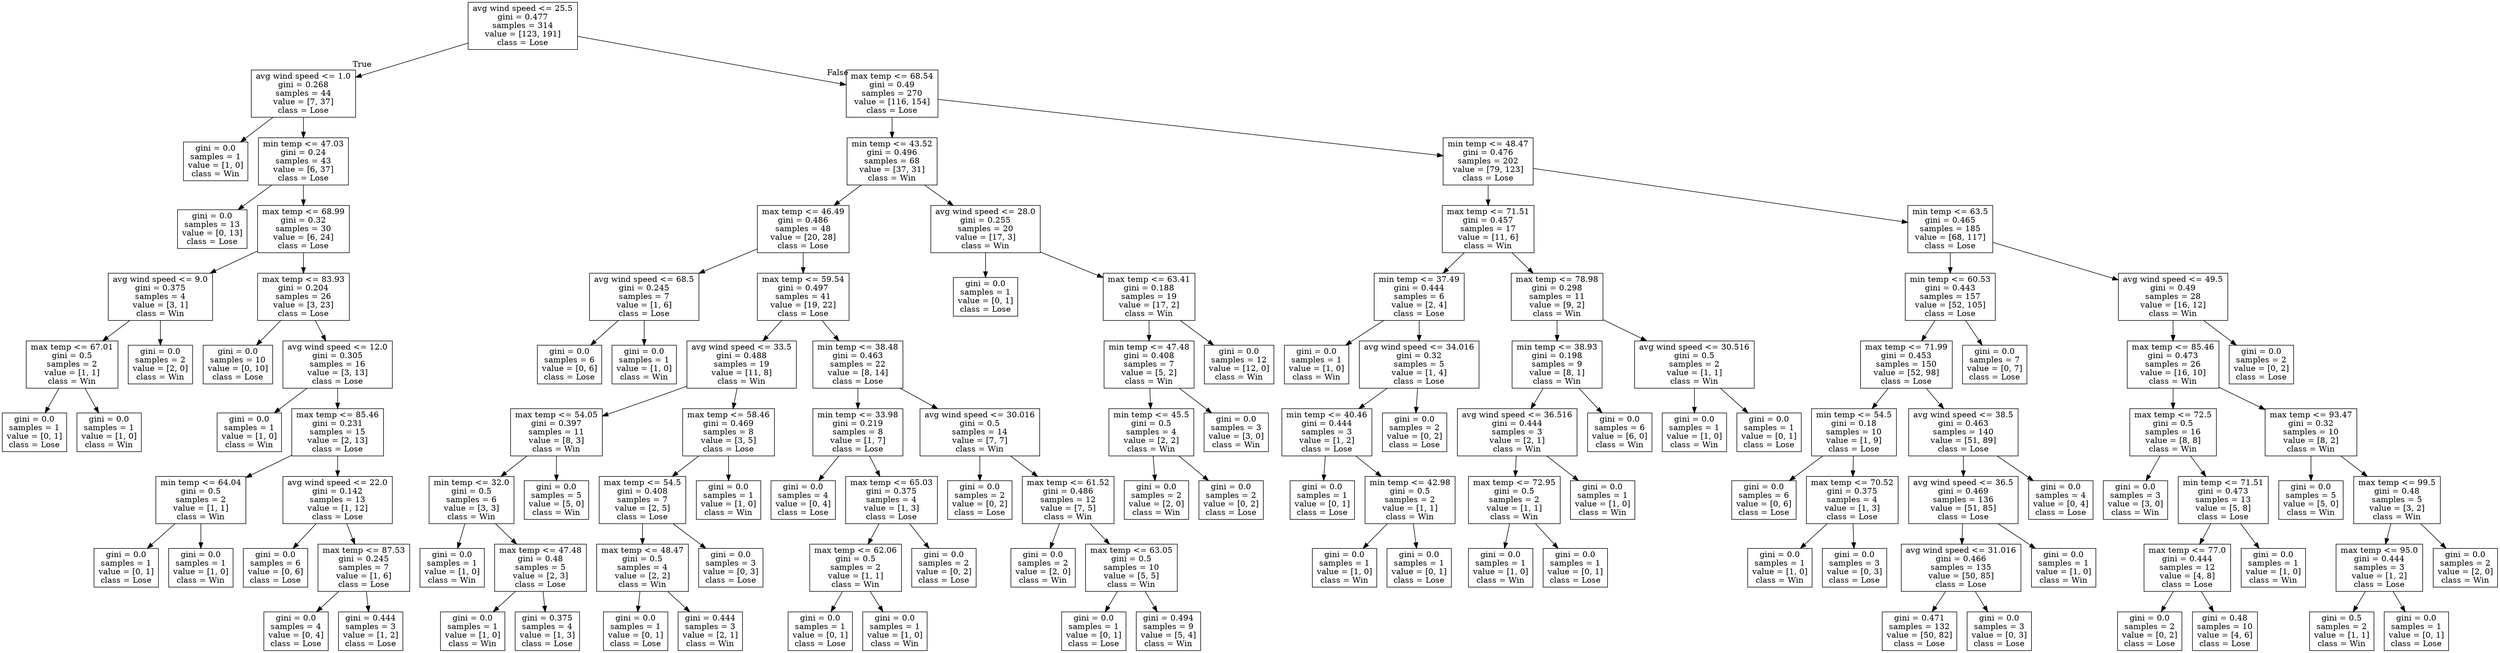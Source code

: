 digraph Tree {
node [shape=box] ;
0 [label="avg wind speed <= 25.5\ngini = 0.477\nsamples = 314\nvalue = [123, 191]\nclass = Lose"] ;
1 [label="avg wind speed <= 1.0\ngini = 0.268\nsamples = 44\nvalue = [7, 37]\nclass = Lose"] ;
0 -> 1 [labeldistance=2.5, labelangle=45, headlabel="True"] ;
2 [label="gini = 0.0\nsamples = 1\nvalue = [1, 0]\nclass = Win"] ;
1 -> 2 ;
3 [label="min temp <= 47.03\ngini = 0.24\nsamples = 43\nvalue = [6, 37]\nclass = Lose"] ;
1 -> 3 ;
4 [label="gini = 0.0\nsamples = 13\nvalue = [0, 13]\nclass = Lose"] ;
3 -> 4 ;
5 [label="max temp <= 68.99\ngini = 0.32\nsamples = 30\nvalue = [6, 24]\nclass = Lose"] ;
3 -> 5 ;
6 [label="avg wind speed <= 9.0\ngini = 0.375\nsamples = 4\nvalue = [3, 1]\nclass = Win"] ;
5 -> 6 ;
7 [label="max temp <= 67.01\ngini = 0.5\nsamples = 2\nvalue = [1, 1]\nclass = Win"] ;
6 -> 7 ;
8 [label="gini = 0.0\nsamples = 1\nvalue = [0, 1]\nclass = Lose"] ;
7 -> 8 ;
9 [label="gini = 0.0\nsamples = 1\nvalue = [1, 0]\nclass = Win"] ;
7 -> 9 ;
10 [label="gini = 0.0\nsamples = 2\nvalue = [2, 0]\nclass = Win"] ;
6 -> 10 ;
11 [label="max temp <= 83.93\ngini = 0.204\nsamples = 26\nvalue = [3, 23]\nclass = Lose"] ;
5 -> 11 ;
12 [label="gini = 0.0\nsamples = 10\nvalue = [0, 10]\nclass = Lose"] ;
11 -> 12 ;
13 [label="avg wind speed <= 12.0\ngini = 0.305\nsamples = 16\nvalue = [3, 13]\nclass = Lose"] ;
11 -> 13 ;
14 [label="gini = 0.0\nsamples = 1\nvalue = [1, 0]\nclass = Win"] ;
13 -> 14 ;
15 [label="max temp <= 85.46\ngini = 0.231\nsamples = 15\nvalue = [2, 13]\nclass = Lose"] ;
13 -> 15 ;
16 [label="min temp <= 64.04\ngini = 0.5\nsamples = 2\nvalue = [1, 1]\nclass = Win"] ;
15 -> 16 ;
17 [label="gini = 0.0\nsamples = 1\nvalue = [0, 1]\nclass = Lose"] ;
16 -> 17 ;
18 [label="gini = 0.0\nsamples = 1\nvalue = [1, 0]\nclass = Win"] ;
16 -> 18 ;
19 [label="avg wind speed <= 22.0\ngini = 0.142\nsamples = 13\nvalue = [1, 12]\nclass = Lose"] ;
15 -> 19 ;
20 [label="gini = 0.0\nsamples = 6\nvalue = [0, 6]\nclass = Lose"] ;
19 -> 20 ;
21 [label="max temp <= 87.53\ngini = 0.245\nsamples = 7\nvalue = [1, 6]\nclass = Lose"] ;
19 -> 21 ;
22 [label="gini = 0.0\nsamples = 4\nvalue = [0, 4]\nclass = Lose"] ;
21 -> 22 ;
23 [label="gini = 0.444\nsamples = 3\nvalue = [1, 2]\nclass = Lose"] ;
21 -> 23 ;
24 [label="max temp <= 68.54\ngini = 0.49\nsamples = 270\nvalue = [116, 154]\nclass = Lose"] ;
0 -> 24 [labeldistance=2.5, labelangle=-45, headlabel="False"] ;
25 [label="min temp <= 43.52\ngini = 0.496\nsamples = 68\nvalue = [37, 31]\nclass = Win"] ;
24 -> 25 ;
26 [label="max temp <= 46.49\ngini = 0.486\nsamples = 48\nvalue = [20, 28]\nclass = Lose"] ;
25 -> 26 ;
27 [label="avg wind speed <= 68.5\ngini = 0.245\nsamples = 7\nvalue = [1, 6]\nclass = Lose"] ;
26 -> 27 ;
28 [label="gini = 0.0\nsamples = 6\nvalue = [0, 6]\nclass = Lose"] ;
27 -> 28 ;
29 [label="gini = 0.0\nsamples = 1\nvalue = [1, 0]\nclass = Win"] ;
27 -> 29 ;
30 [label="max temp <= 59.54\ngini = 0.497\nsamples = 41\nvalue = [19, 22]\nclass = Lose"] ;
26 -> 30 ;
31 [label="avg wind speed <= 33.5\ngini = 0.488\nsamples = 19\nvalue = [11, 8]\nclass = Win"] ;
30 -> 31 ;
32 [label="max temp <= 54.05\ngini = 0.397\nsamples = 11\nvalue = [8, 3]\nclass = Win"] ;
31 -> 32 ;
33 [label="min temp <= 32.0\ngini = 0.5\nsamples = 6\nvalue = [3, 3]\nclass = Win"] ;
32 -> 33 ;
34 [label="gini = 0.0\nsamples = 1\nvalue = [1, 0]\nclass = Win"] ;
33 -> 34 ;
35 [label="max temp <= 47.48\ngini = 0.48\nsamples = 5\nvalue = [2, 3]\nclass = Lose"] ;
33 -> 35 ;
36 [label="gini = 0.0\nsamples = 1\nvalue = [1, 0]\nclass = Win"] ;
35 -> 36 ;
37 [label="gini = 0.375\nsamples = 4\nvalue = [1, 3]\nclass = Lose"] ;
35 -> 37 ;
38 [label="gini = 0.0\nsamples = 5\nvalue = [5, 0]\nclass = Win"] ;
32 -> 38 ;
39 [label="max temp <= 58.46\ngini = 0.469\nsamples = 8\nvalue = [3, 5]\nclass = Lose"] ;
31 -> 39 ;
40 [label="max temp <= 54.5\ngini = 0.408\nsamples = 7\nvalue = [2, 5]\nclass = Lose"] ;
39 -> 40 ;
41 [label="max temp <= 48.47\ngini = 0.5\nsamples = 4\nvalue = [2, 2]\nclass = Win"] ;
40 -> 41 ;
42 [label="gini = 0.0\nsamples = 1\nvalue = [0, 1]\nclass = Lose"] ;
41 -> 42 ;
43 [label="gini = 0.444\nsamples = 3\nvalue = [2, 1]\nclass = Win"] ;
41 -> 43 ;
44 [label="gini = 0.0\nsamples = 3\nvalue = [0, 3]\nclass = Lose"] ;
40 -> 44 ;
45 [label="gini = 0.0\nsamples = 1\nvalue = [1, 0]\nclass = Win"] ;
39 -> 45 ;
46 [label="min temp <= 38.48\ngini = 0.463\nsamples = 22\nvalue = [8, 14]\nclass = Lose"] ;
30 -> 46 ;
47 [label="min temp <= 33.98\ngini = 0.219\nsamples = 8\nvalue = [1, 7]\nclass = Lose"] ;
46 -> 47 ;
48 [label="gini = 0.0\nsamples = 4\nvalue = [0, 4]\nclass = Lose"] ;
47 -> 48 ;
49 [label="max temp <= 65.03\ngini = 0.375\nsamples = 4\nvalue = [1, 3]\nclass = Lose"] ;
47 -> 49 ;
50 [label="max temp <= 62.06\ngini = 0.5\nsamples = 2\nvalue = [1, 1]\nclass = Win"] ;
49 -> 50 ;
51 [label="gini = 0.0\nsamples = 1\nvalue = [0, 1]\nclass = Lose"] ;
50 -> 51 ;
52 [label="gini = 0.0\nsamples = 1\nvalue = [1, 0]\nclass = Win"] ;
50 -> 52 ;
53 [label="gini = 0.0\nsamples = 2\nvalue = [0, 2]\nclass = Lose"] ;
49 -> 53 ;
54 [label="avg wind speed <= 30.016\ngini = 0.5\nsamples = 14\nvalue = [7, 7]\nclass = Win"] ;
46 -> 54 ;
55 [label="gini = 0.0\nsamples = 2\nvalue = [0, 2]\nclass = Lose"] ;
54 -> 55 ;
56 [label="max temp <= 61.52\ngini = 0.486\nsamples = 12\nvalue = [7, 5]\nclass = Win"] ;
54 -> 56 ;
57 [label="gini = 0.0\nsamples = 2\nvalue = [2, 0]\nclass = Win"] ;
56 -> 57 ;
58 [label="max temp <= 63.05\ngini = 0.5\nsamples = 10\nvalue = [5, 5]\nclass = Win"] ;
56 -> 58 ;
59 [label="gini = 0.0\nsamples = 1\nvalue = [0, 1]\nclass = Lose"] ;
58 -> 59 ;
60 [label="gini = 0.494\nsamples = 9\nvalue = [5, 4]\nclass = Win"] ;
58 -> 60 ;
61 [label="avg wind speed <= 28.0\ngini = 0.255\nsamples = 20\nvalue = [17, 3]\nclass = Win"] ;
25 -> 61 ;
62 [label="gini = 0.0\nsamples = 1\nvalue = [0, 1]\nclass = Lose"] ;
61 -> 62 ;
63 [label="max temp <= 63.41\ngini = 0.188\nsamples = 19\nvalue = [17, 2]\nclass = Win"] ;
61 -> 63 ;
64 [label="min temp <= 47.48\ngini = 0.408\nsamples = 7\nvalue = [5, 2]\nclass = Win"] ;
63 -> 64 ;
65 [label="min temp <= 45.5\ngini = 0.5\nsamples = 4\nvalue = [2, 2]\nclass = Win"] ;
64 -> 65 ;
66 [label="gini = 0.0\nsamples = 2\nvalue = [2, 0]\nclass = Win"] ;
65 -> 66 ;
67 [label="gini = 0.0\nsamples = 2\nvalue = [0, 2]\nclass = Lose"] ;
65 -> 67 ;
68 [label="gini = 0.0\nsamples = 3\nvalue = [3, 0]\nclass = Win"] ;
64 -> 68 ;
69 [label="gini = 0.0\nsamples = 12\nvalue = [12, 0]\nclass = Win"] ;
63 -> 69 ;
70 [label="min temp <= 48.47\ngini = 0.476\nsamples = 202\nvalue = [79, 123]\nclass = Lose"] ;
24 -> 70 ;
71 [label="max temp <= 71.51\ngini = 0.457\nsamples = 17\nvalue = [11, 6]\nclass = Win"] ;
70 -> 71 ;
72 [label="min temp <= 37.49\ngini = 0.444\nsamples = 6\nvalue = [2, 4]\nclass = Lose"] ;
71 -> 72 ;
73 [label="gini = 0.0\nsamples = 1\nvalue = [1, 0]\nclass = Win"] ;
72 -> 73 ;
74 [label="avg wind speed <= 34.016\ngini = 0.32\nsamples = 5\nvalue = [1, 4]\nclass = Lose"] ;
72 -> 74 ;
75 [label="min temp <= 40.46\ngini = 0.444\nsamples = 3\nvalue = [1, 2]\nclass = Lose"] ;
74 -> 75 ;
76 [label="gini = 0.0\nsamples = 1\nvalue = [0, 1]\nclass = Lose"] ;
75 -> 76 ;
77 [label="min temp <= 42.98\ngini = 0.5\nsamples = 2\nvalue = [1, 1]\nclass = Win"] ;
75 -> 77 ;
78 [label="gini = 0.0\nsamples = 1\nvalue = [1, 0]\nclass = Win"] ;
77 -> 78 ;
79 [label="gini = 0.0\nsamples = 1\nvalue = [0, 1]\nclass = Lose"] ;
77 -> 79 ;
80 [label="gini = 0.0\nsamples = 2\nvalue = [0, 2]\nclass = Lose"] ;
74 -> 80 ;
81 [label="max temp <= 78.98\ngini = 0.298\nsamples = 11\nvalue = [9, 2]\nclass = Win"] ;
71 -> 81 ;
82 [label="min temp <= 38.93\ngini = 0.198\nsamples = 9\nvalue = [8, 1]\nclass = Win"] ;
81 -> 82 ;
83 [label="avg wind speed <= 36.516\ngini = 0.444\nsamples = 3\nvalue = [2, 1]\nclass = Win"] ;
82 -> 83 ;
84 [label="max temp <= 72.95\ngini = 0.5\nsamples = 2\nvalue = [1, 1]\nclass = Win"] ;
83 -> 84 ;
85 [label="gini = 0.0\nsamples = 1\nvalue = [1, 0]\nclass = Win"] ;
84 -> 85 ;
86 [label="gini = 0.0\nsamples = 1\nvalue = [0, 1]\nclass = Lose"] ;
84 -> 86 ;
87 [label="gini = 0.0\nsamples = 1\nvalue = [1, 0]\nclass = Win"] ;
83 -> 87 ;
88 [label="gini = 0.0\nsamples = 6\nvalue = [6, 0]\nclass = Win"] ;
82 -> 88 ;
89 [label="avg wind speed <= 30.516\ngini = 0.5\nsamples = 2\nvalue = [1, 1]\nclass = Win"] ;
81 -> 89 ;
90 [label="gini = 0.0\nsamples = 1\nvalue = [1, 0]\nclass = Win"] ;
89 -> 90 ;
91 [label="gini = 0.0\nsamples = 1\nvalue = [0, 1]\nclass = Lose"] ;
89 -> 91 ;
92 [label="min temp <= 63.5\ngini = 0.465\nsamples = 185\nvalue = [68, 117]\nclass = Lose"] ;
70 -> 92 ;
93 [label="min temp <= 60.53\ngini = 0.443\nsamples = 157\nvalue = [52, 105]\nclass = Lose"] ;
92 -> 93 ;
94 [label="max temp <= 71.99\ngini = 0.453\nsamples = 150\nvalue = [52, 98]\nclass = Lose"] ;
93 -> 94 ;
95 [label="min temp <= 54.5\ngini = 0.18\nsamples = 10\nvalue = [1, 9]\nclass = Lose"] ;
94 -> 95 ;
96 [label="gini = 0.0\nsamples = 6\nvalue = [0, 6]\nclass = Lose"] ;
95 -> 96 ;
97 [label="max temp <= 70.52\ngini = 0.375\nsamples = 4\nvalue = [1, 3]\nclass = Lose"] ;
95 -> 97 ;
98 [label="gini = 0.0\nsamples = 1\nvalue = [1, 0]\nclass = Win"] ;
97 -> 98 ;
99 [label="gini = 0.0\nsamples = 3\nvalue = [0, 3]\nclass = Lose"] ;
97 -> 99 ;
100 [label="avg wind speed <= 38.5\ngini = 0.463\nsamples = 140\nvalue = [51, 89]\nclass = Lose"] ;
94 -> 100 ;
101 [label="avg wind speed <= 36.5\ngini = 0.469\nsamples = 136\nvalue = [51, 85]\nclass = Lose"] ;
100 -> 101 ;
102 [label="avg wind speed <= 31.016\ngini = 0.466\nsamples = 135\nvalue = [50, 85]\nclass = Lose"] ;
101 -> 102 ;
103 [label="gini = 0.471\nsamples = 132\nvalue = [50, 82]\nclass = Lose"] ;
102 -> 103 ;
104 [label="gini = 0.0\nsamples = 3\nvalue = [0, 3]\nclass = Lose"] ;
102 -> 104 ;
105 [label="gini = 0.0\nsamples = 1\nvalue = [1, 0]\nclass = Win"] ;
101 -> 105 ;
106 [label="gini = 0.0\nsamples = 4\nvalue = [0, 4]\nclass = Lose"] ;
100 -> 106 ;
107 [label="gini = 0.0\nsamples = 7\nvalue = [0, 7]\nclass = Lose"] ;
93 -> 107 ;
108 [label="avg wind speed <= 49.5\ngini = 0.49\nsamples = 28\nvalue = [16, 12]\nclass = Win"] ;
92 -> 108 ;
109 [label="max temp <= 85.46\ngini = 0.473\nsamples = 26\nvalue = [16, 10]\nclass = Win"] ;
108 -> 109 ;
110 [label="max temp <= 72.5\ngini = 0.5\nsamples = 16\nvalue = [8, 8]\nclass = Win"] ;
109 -> 110 ;
111 [label="gini = 0.0\nsamples = 3\nvalue = [3, 0]\nclass = Win"] ;
110 -> 111 ;
112 [label="min temp <= 71.51\ngini = 0.473\nsamples = 13\nvalue = [5, 8]\nclass = Lose"] ;
110 -> 112 ;
113 [label="max temp <= 77.0\ngini = 0.444\nsamples = 12\nvalue = [4, 8]\nclass = Lose"] ;
112 -> 113 ;
114 [label="gini = 0.0\nsamples = 2\nvalue = [0, 2]\nclass = Lose"] ;
113 -> 114 ;
115 [label="gini = 0.48\nsamples = 10\nvalue = [4, 6]\nclass = Lose"] ;
113 -> 115 ;
116 [label="gini = 0.0\nsamples = 1\nvalue = [1, 0]\nclass = Win"] ;
112 -> 116 ;
117 [label="max temp <= 93.47\ngini = 0.32\nsamples = 10\nvalue = [8, 2]\nclass = Win"] ;
109 -> 117 ;
118 [label="gini = 0.0\nsamples = 5\nvalue = [5, 0]\nclass = Win"] ;
117 -> 118 ;
119 [label="max temp <= 99.5\ngini = 0.48\nsamples = 5\nvalue = [3, 2]\nclass = Win"] ;
117 -> 119 ;
120 [label="max temp <= 95.0\ngini = 0.444\nsamples = 3\nvalue = [1, 2]\nclass = Lose"] ;
119 -> 120 ;
121 [label="gini = 0.5\nsamples = 2\nvalue = [1, 1]\nclass = Win"] ;
120 -> 121 ;
122 [label="gini = 0.0\nsamples = 1\nvalue = [0, 1]\nclass = Lose"] ;
120 -> 122 ;
123 [label="gini = 0.0\nsamples = 2\nvalue = [2, 0]\nclass = Win"] ;
119 -> 123 ;
124 [label="gini = 0.0\nsamples = 2\nvalue = [0, 2]\nclass = Lose"] ;
108 -> 124 ;
}